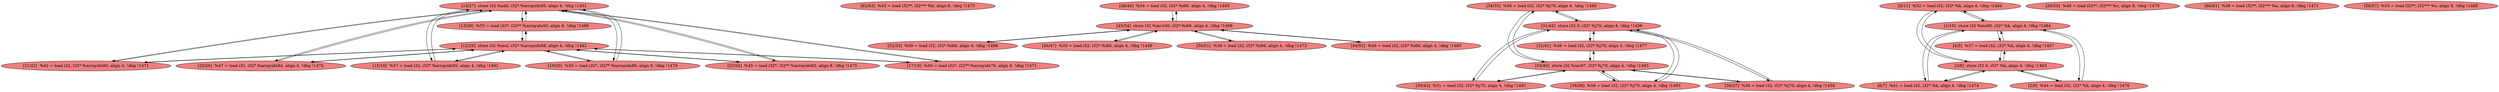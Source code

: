 
digraph G {


node2233 [fillcolor=lightcoral,label="[14/27]  store i32 %add, i32* %arrayidx95, align 4, !dbg !1491",shape=ellipse,style=filled ]
node2231 [fillcolor=lightcoral,label="[62/63]  %43 = load i32**, i32*** %b, align 8, !dbg !1475",shape=ellipse,style=filled ]
node2230 [fillcolor=lightcoral,label="[13/28]  %55 = load i32*, i32** %arrayidx93, align 8, !dbg !1488",shape=ellipse,style=filled ]
node2226 [fillcolor=lightcoral,label="[48/49]  %54 = load i32, i32* %i66, align 4, !dbg !1489",shape=ellipse,style=filled ]
node2225 [fillcolor=lightcoral,label="[34/35]  %56 = load i32, i32* %j70, align 4, !dbg !1490",shape=ellipse,style=filled ]
node2223 [fillcolor=lightcoral,label="[31/42]  store i32 0, i32* %j70, align 4, !dbg !1456",shape=ellipse,style=filled ]
node2222 [fillcolor=lightcoral,label="[21/22]  %42 = load i32, i32* %arrayidx80, align 4, !dbg !1471",shape=ellipse,style=filled ]
node2209 [fillcolor=lightcoral,label="[25/26]  %47 = load i32, i32* %arrayidx84, align 4, !dbg !1475",shape=ellipse,style=filled ]
node2207 [fillcolor=lightcoral,label="[30/43]  %51 = load i32, i32* %j70, align 4, !dbg !1481",shape=ellipse,style=filled ]
node2232 [fillcolor=lightcoral,label="[15/16]  %57 = load i32, i32* %arrayidx95, align 4, !dbg !1491",shape=ellipse,style=filled ]
node2227 [fillcolor=lightcoral,label="[38/39]  %58 = load i32, i32* %j70, align 4, !dbg !1493",shape=ellipse,style=filled ]
node2206 [fillcolor=lightcoral,label="[19/20]  %50 = load i32*, i32** %arrayidx86, align 8, !dbg !1479",shape=ellipse,style=filled ]
node2235 [fillcolor=lightcoral,label="[33/40]  store i32 %inc97, i32* %j70, align 4, !dbg !1493",shape=ellipse,style=filled ]
node2204 [fillcolor=lightcoral,label="[0/11]  %52 = load i32, i32* %k, align 4, !dbg !1484",shape=ellipse,style=filled ]
node2217 [fillcolor=lightcoral,label="[36/37]  %36 = load i32, i32* %j70, align 4, !dbg !1458",shape=ellipse,style=filled ]
node2205 [fillcolor=lightcoral,label="[12/29]  store i32 %mul, i32* %arrayidx88, align 4, !dbg !1482",shape=ellipse,style=filled ]
node2220 [fillcolor=lightcoral,label="[58/59]  %48 = load i32**, i32*** %c, align 8, !dbg !1479",shape=ellipse,style=filled ]
node2212 [fillcolor=lightcoral,label="[2/9]  %44 = load i32, i32* %k, align 4, !dbg !1476",shape=ellipse,style=filled ]
node2210 [fillcolor=lightcoral,label="[23/24]  %45 = load i32*, i32** %arrayidx82, align 8, !dbg !1475",shape=ellipse,style=filled ]
node2234 [fillcolor=lightcoral,label="[52/53]  %59 = load i32, i32* %i66, align 4, !dbg !1498",shape=ellipse,style=filled ]
node2228 [fillcolor=lightcoral,label="[6/7]  %41 = load i32, i32* %k, align 4, !dbg !1474",shape=ellipse,style=filled ]
node2221 [fillcolor=lightcoral,label="[60/61]  %38 = load i32**, i32*** %a, align 8, !dbg !1471",shape=ellipse,style=filled ]
node2213 [fillcolor=lightcoral,label="[17/18]  %40 = load i32*, i32** %arrayidx78, align 8, !dbg !1471",shape=ellipse,style=filled ]
node2219 [fillcolor=lightcoral,label="[46/47]  %35 = load i32, i32* %i66, align 4, !dbg !1449",shape=ellipse,style=filled ]
node2224 [fillcolor=lightcoral,label="[4/5]  %37 = load i32, i32* %k, align 4, !dbg !1467",shape=ellipse,style=filled ]
node2215 [fillcolor=lightcoral,label="[45/54]  store i32 %inc100, i32* %i66, align 4, !dbg !1498",shape=ellipse,style=filled ]
node2211 [fillcolor=lightcoral,label="[32/41]  %46 = load i32, i32* %j70, align 4, !dbg !1477",shape=ellipse,style=filled ]
node2216 [fillcolor=lightcoral,label="[56/57]  %53 = load i32**, i32*** %c, align 8, !dbg !1488",shape=ellipse,style=filled ]
node2229 [fillcolor=lightcoral,label="[50/51]  %39 = load i32, i32* %i66, align 4, !dbg !1473",shape=ellipse,style=filled ]
node2208 [fillcolor=lightcoral,label="[44/55]  %49 = load i32, i32* %i66, align 4, !dbg !1480",shape=ellipse,style=filled ]
node2214 [fillcolor=lightcoral,label="[1/10]  store i32 %inc90, i32* %k, align 4, !dbg !1484",shape=ellipse,style=filled ]
node2218 [fillcolor=lightcoral,label="[3/8]  store i32 0, i32* %k, align 4, !dbg !1465",shape=ellipse,style=filled ]

node2215->node2229 [ ]
node2215->node2234 [ ]
node2226->node2215 [ ]
node2217->node2235 [ ]
node2235->node2217 [ ]
node2214->node2224 [ ]
node2224->node2214 [ ]
node2213->node2233 [ ]
node2218->node2212 [ ]
node2211->node2235 [ ]
node2230->node2233 [ ]
node2204->node2218 [ ]
node2210->node2233 [ ]
node2218->node2204 [ ]
node2232->node2233 [ ]
node2233->node2210 [ ]
node2219->node2215 [ ]
node2210->node2205 [ ]
node2233->node2230 [ ]
node2217->node2223 [ ]
node2223->node2217 [ ]
node2213->node2205 [ ]
node2235->node2211 [ ]
node2205->node2206 [ ]
node2214->node2204 [ ]
node2205->node2213 [ ]
node2208->node2215 [ ]
node2215->node2208 [ ]
node2218->node2228 [ ]
node2223->node2211 [ ]
node2204->node2214 [ ]
node2230->node2205 [ ]
node2233->node2209 [ ]
node2218->node2224 [ ]
node2205->node2210 [ ]
node2209->node2233 [ ]
node2222->node2233 [ ]
node2225->node2235 [ ]
node2225->node2223 [ ]
node2212->node2214 [ ]
node2223->node2225 [ ]
node2233->node2222 [ ]
node2235->node2225 [ ]
node2233->node2206 [ ]
node2223->node2227 [ ]
node2227->node2223 [ ]
node2235->node2227 [ ]
node2229->node2215 [ ]
node2228->node2214 [ ]
node2227->node2235 [ ]
node2222->node2205 [ ]
node2211->node2223 [ ]
node2205->node2230 [ ]
node2205->node2222 [ ]
node2212->node2218 [ ]
node2214->node2228 [ ]
node2235->node2207 [ ]
node2228->node2218 [ ]
node2214->node2212 [ ]
node2207->node2235 [ ]
node2206->node2233 [ ]
node2215->node2226 [ ]
node2207->node2223 [ ]
node2234->node2215 [ ]
node2206->node2205 [ ]
node2233->node2232 [ ]
node2223->node2207 [ ]
node2233->node2213 [ ]
node2232->node2205 [ ]
node2205->node2232 [ ]
node2224->node2218 [ ]
node2209->node2205 [ ]
node2215->node2219 [ ]
node2205->node2209 [ ]


}
